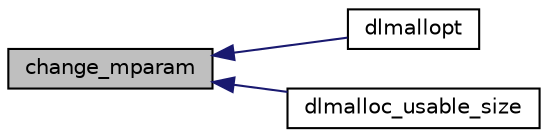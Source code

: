 digraph "change_mparam"
{
  edge [fontname="Helvetica",fontsize="10",labelfontname="Helvetica",labelfontsize="10"];
  node [fontname="Helvetica",fontsize="10",shape=record];
  rankdir="LR";
  Node1 [label="change_mparam",height=0.2,width=0.4,color="black", fillcolor="grey75", style="filled", fontcolor="black"];
  Node1 -> Node2 [dir="back",color="midnightblue",fontsize="10",style="solid",fontname="Helvetica"];
  Node2 [label="dlmallopt",height=0.2,width=0.4,color="black", fillcolor="white", style="filled",URL="$dl__malloc_8c.html#a5fa93d3a16f6cd853ca26b8796112770"];
  Node1 -> Node3 [dir="back",color="midnightblue",fontsize="10",style="solid",fontname="Helvetica"];
  Node3 [label="dlmalloc_usable_size",height=0.2,width=0.4,color="black", fillcolor="white", style="filled",URL="$dl__malloc_8c.html#a8923af8a1039983906f9617a57022e98"];
}
